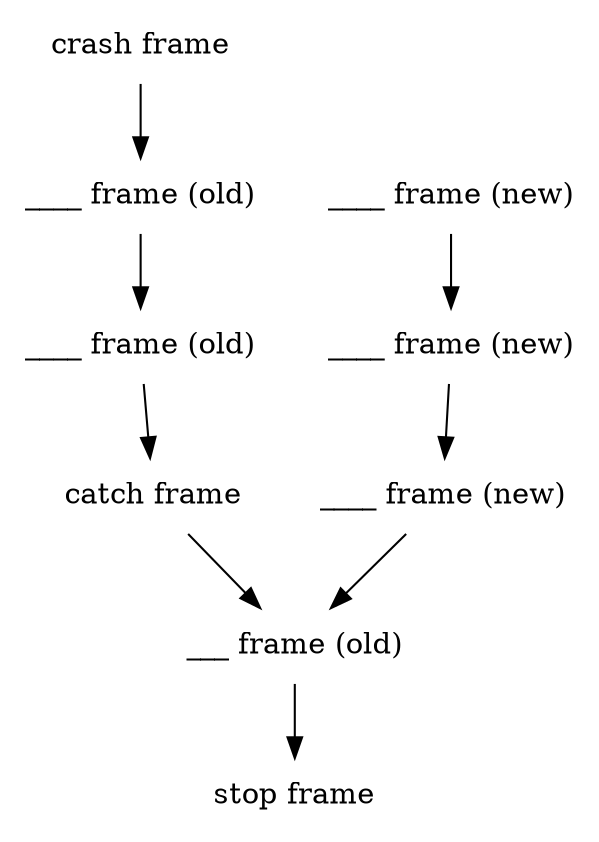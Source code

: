 digraph G {
  node  [ shape=plaintext ]
  f [ label="stop frame"]
  e [ label="___ frame (old)"]
  d [ label="catch frame"]
  a1 [ label="crash frame"]
  b1 [ label="____ frame (old)"]
  c1 [ label="____ frame (old)"]
  a1->b1
  b1->c1
  c1->d
  d->e
  e->f

  a2->b2
  b2->c2
  c2->e
  a2 [ label="____ frame (new)"]
  b2 [ label="____ frame (new)"]
  c2 [ label="____ frame (new)"]
  
  rankdir="TD"
}

